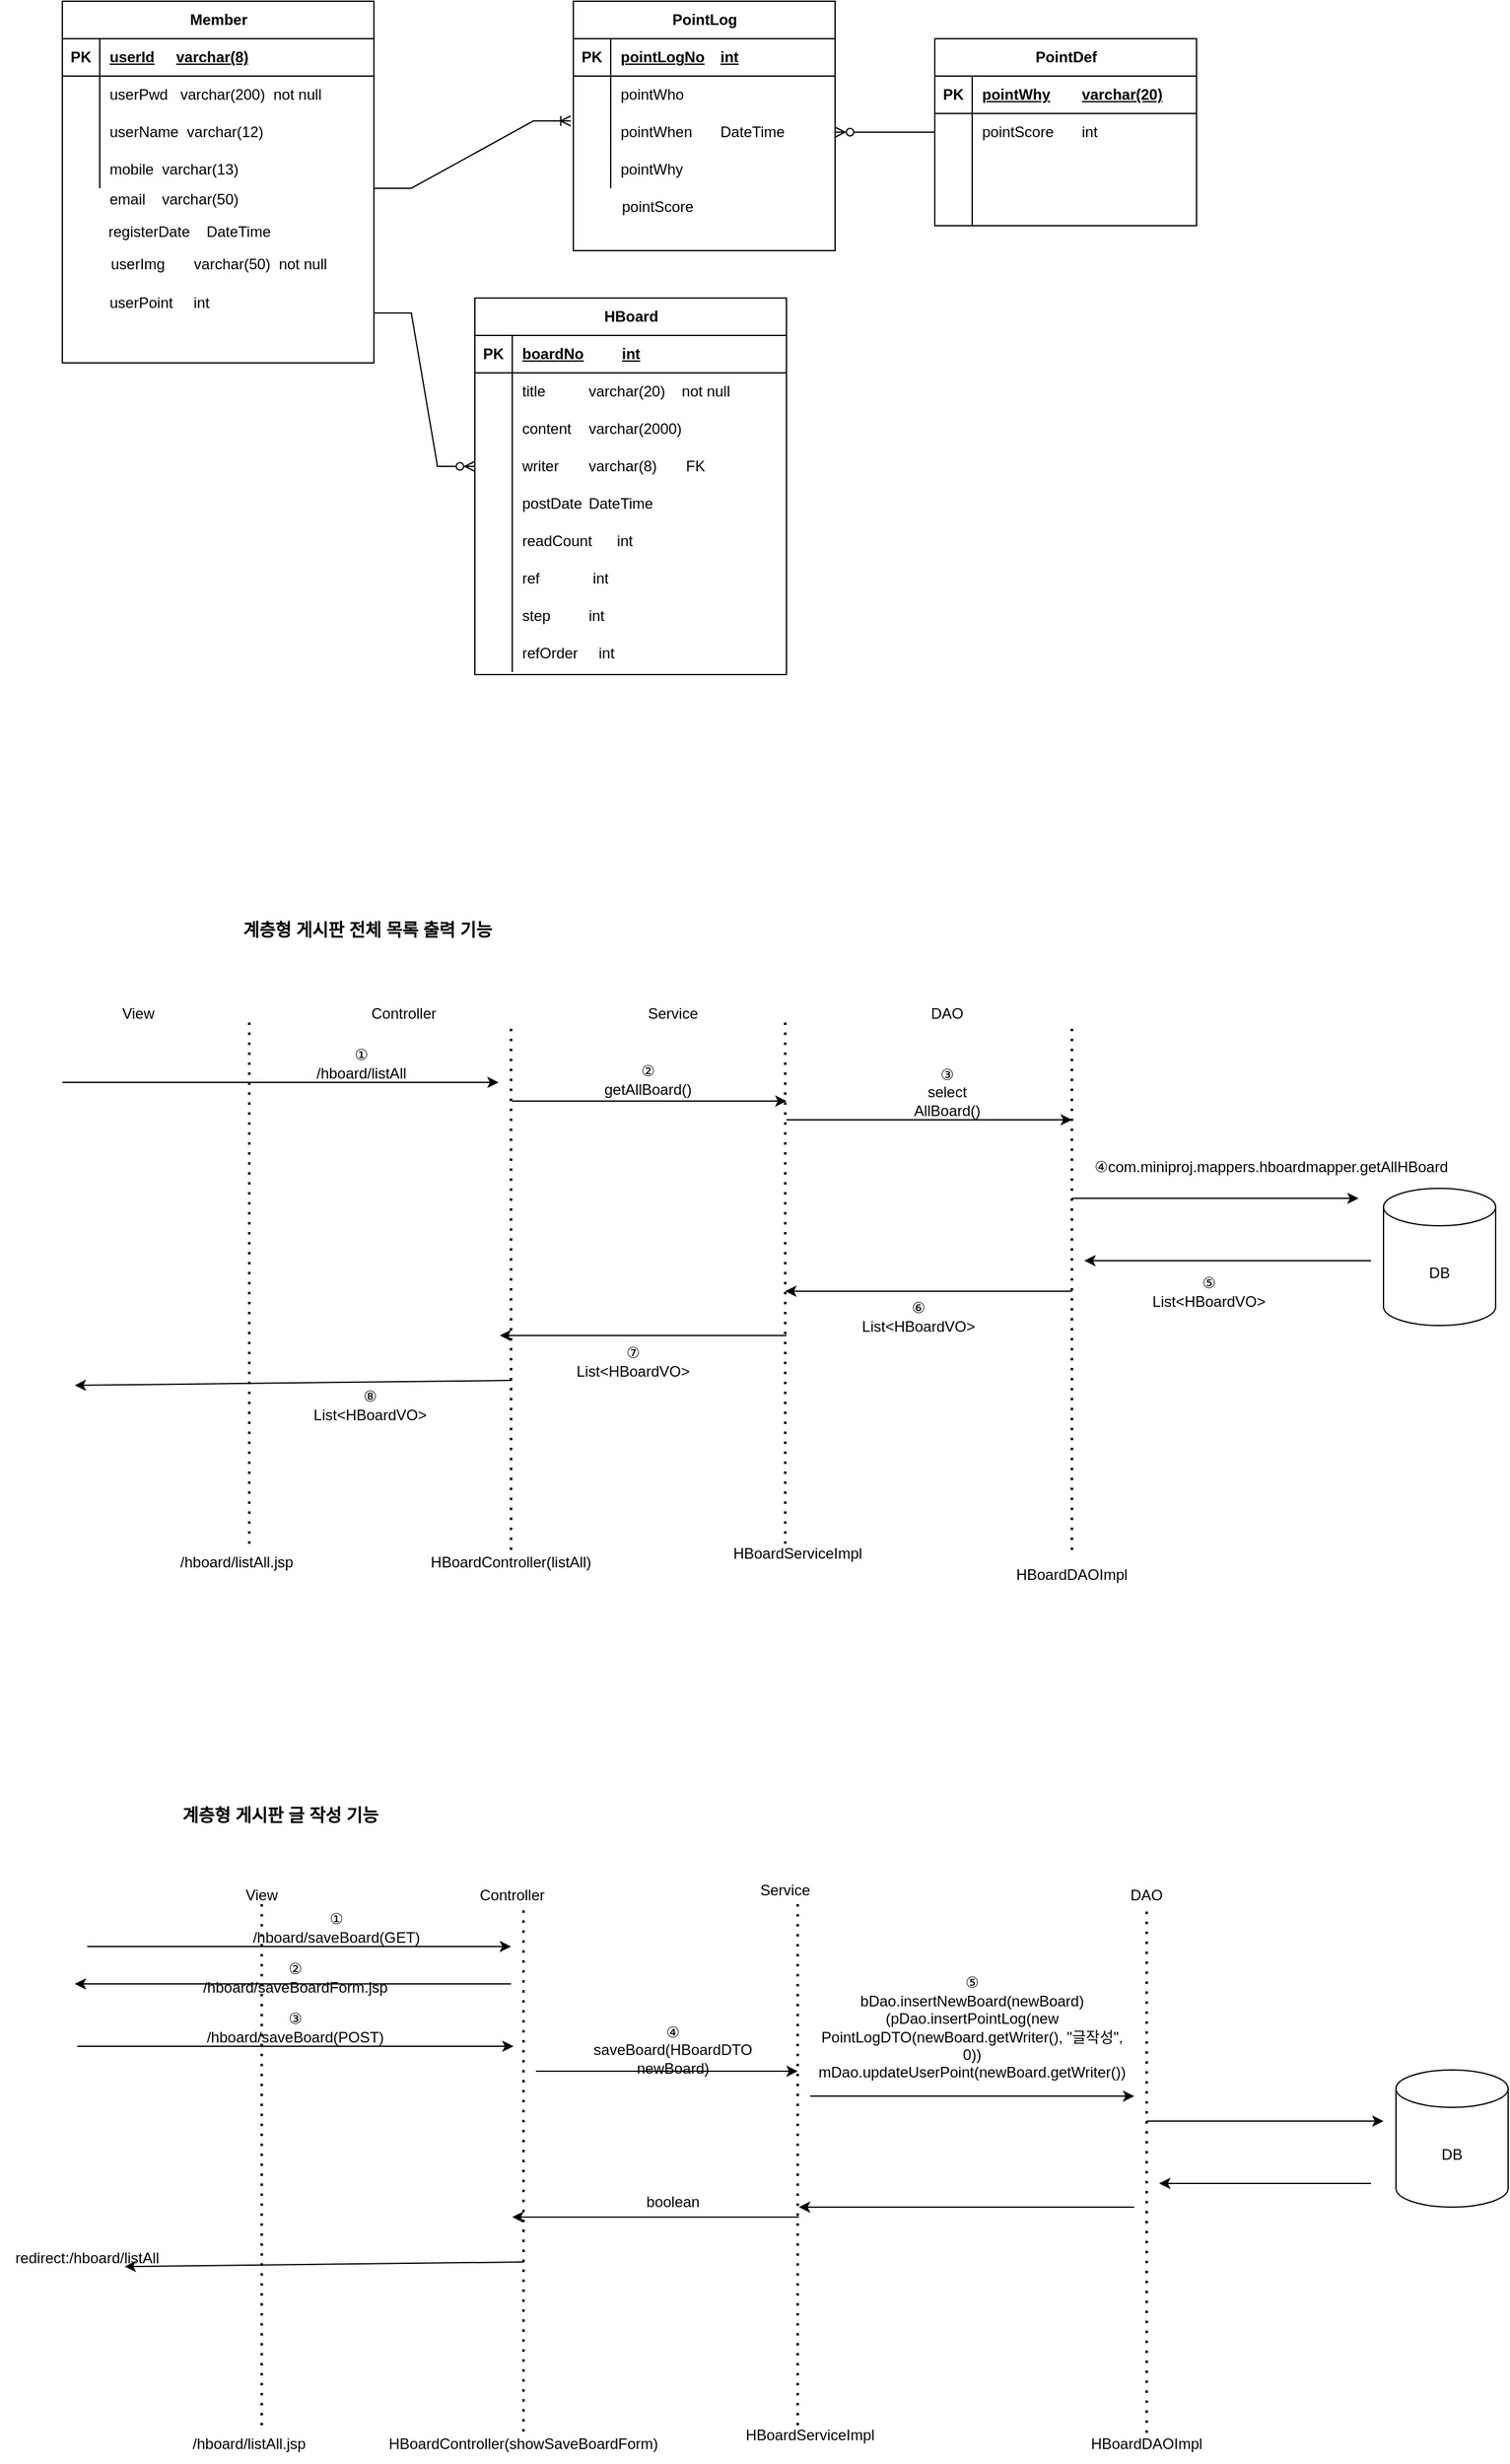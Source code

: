 <mxfile version="24.6.4" type="device">
  <diagram name="페이지-1" id="GK7pOlPdpEz-HX0LHCsj">
    <mxGraphModel dx="1434" dy="900" grid="1" gridSize="10" guides="1" tooltips="1" connect="1" arrows="1" fold="1" page="1" pageScale="1" pageWidth="827" pageHeight="1169" math="0" shadow="0">
      <root>
        <mxCell id="0" />
        <mxCell id="1" parent="0" />
        <mxCell id="v1VUJ-rEYAuuQbZVyOfn-1" value="Member" style="shape=table;startSize=30;container=1;collapsible=1;childLayout=tableLayout;fixedRows=1;rowLines=0;fontStyle=1;align=center;resizeLast=1;html=1;" parent="1" vertex="1">
          <mxGeometry x="110" y="70" width="250" height="290" as="geometry" />
        </mxCell>
        <mxCell id="v1VUJ-rEYAuuQbZVyOfn-2" value="" style="shape=tableRow;horizontal=0;startSize=0;swimlaneHead=0;swimlaneBody=0;fillColor=none;collapsible=0;dropTarget=0;points=[[0,0.5],[1,0.5]];portConstraint=eastwest;top=0;left=0;right=0;bottom=1;" parent="v1VUJ-rEYAuuQbZVyOfn-1" vertex="1">
          <mxGeometry y="30" width="250" height="30" as="geometry" />
        </mxCell>
        <mxCell id="v1VUJ-rEYAuuQbZVyOfn-3" value="PK" style="shape=partialRectangle;connectable=0;fillColor=none;top=0;left=0;bottom=0;right=0;fontStyle=1;overflow=hidden;whiteSpace=wrap;html=1;" parent="v1VUJ-rEYAuuQbZVyOfn-2" vertex="1">
          <mxGeometry width="30" height="30" as="geometry">
            <mxRectangle width="30" height="30" as="alternateBounds" />
          </mxGeometry>
        </mxCell>
        <mxCell id="v1VUJ-rEYAuuQbZVyOfn-4" value="userId&lt;span style=&quot;white-space: pre;&quot;&gt;&#x9;&lt;/span&gt;varchar(8)" style="shape=partialRectangle;connectable=0;fillColor=none;top=0;left=0;bottom=0;right=0;align=left;spacingLeft=6;fontStyle=5;overflow=hidden;whiteSpace=wrap;html=1;" parent="v1VUJ-rEYAuuQbZVyOfn-2" vertex="1">
          <mxGeometry x="30" width="220" height="30" as="geometry">
            <mxRectangle width="220" height="30" as="alternateBounds" />
          </mxGeometry>
        </mxCell>
        <mxCell id="v1VUJ-rEYAuuQbZVyOfn-5" value="" style="shape=tableRow;horizontal=0;startSize=0;swimlaneHead=0;swimlaneBody=0;fillColor=none;collapsible=0;dropTarget=0;points=[[0,0.5],[1,0.5]];portConstraint=eastwest;top=0;left=0;right=0;bottom=0;" parent="v1VUJ-rEYAuuQbZVyOfn-1" vertex="1">
          <mxGeometry y="60" width="250" height="30" as="geometry" />
        </mxCell>
        <mxCell id="v1VUJ-rEYAuuQbZVyOfn-6" value="" style="shape=partialRectangle;connectable=0;fillColor=none;top=0;left=0;bottom=0;right=0;editable=1;overflow=hidden;whiteSpace=wrap;html=1;" parent="v1VUJ-rEYAuuQbZVyOfn-5" vertex="1">
          <mxGeometry width="30" height="30" as="geometry">
            <mxRectangle width="30" height="30" as="alternateBounds" />
          </mxGeometry>
        </mxCell>
        <mxCell id="v1VUJ-rEYAuuQbZVyOfn-7" value="userPwd&amp;nbsp; &amp;nbsp;varchar(200)&amp;nbsp; not null" style="shape=partialRectangle;connectable=0;fillColor=none;top=0;left=0;bottom=0;right=0;align=left;spacingLeft=6;overflow=hidden;whiteSpace=wrap;html=1;" parent="v1VUJ-rEYAuuQbZVyOfn-5" vertex="1">
          <mxGeometry x="30" width="220" height="30" as="geometry">
            <mxRectangle width="220" height="30" as="alternateBounds" />
          </mxGeometry>
        </mxCell>
        <mxCell id="v1VUJ-rEYAuuQbZVyOfn-8" value="" style="shape=tableRow;horizontal=0;startSize=0;swimlaneHead=0;swimlaneBody=0;fillColor=none;collapsible=0;dropTarget=0;points=[[0,0.5],[1,0.5]];portConstraint=eastwest;top=0;left=0;right=0;bottom=0;" parent="v1VUJ-rEYAuuQbZVyOfn-1" vertex="1">
          <mxGeometry y="90" width="250" height="30" as="geometry" />
        </mxCell>
        <mxCell id="v1VUJ-rEYAuuQbZVyOfn-9" value="" style="shape=partialRectangle;connectable=0;fillColor=none;top=0;left=0;bottom=0;right=0;editable=1;overflow=hidden;whiteSpace=wrap;html=1;" parent="v1VUJ-rEYAuuQbZVyOfn-8" vertex="1">
          <mxGeometry width="30" height="30" as="geometry">
            <mxRectangle width="30" height="30" as="alternateBounds" />
          </mxGeometry>
        </mxCell>
        <mxCell id="v1VUJ-rEYAuuQbZVyOfn-10" value="userName&amp;nbsp; varchar(12)&amp;nbsp;" style="shape=partialRectangle;connectable=0;fillColor=none;top=0;left=0;bottom=0;right=0;align=left;spacingLeft=6;overflow=hidden;whiteSpace=wrap;html=1;" parent="v1VUJ-rEYAuuQbZVyOfn-8" vertex="1">
          <mxGeometry x="30" width="220" height="30" as="geometry">
            <mxRectangle width="220" height="30" as="alternateBounds" />
          </mxGeometry>
        </mxCell>
        <mxCell id="v1VUJ-rEYAuuQbZVyOfn-11" value="" style="shape=tableRow;horizontal=0;startSize=0;swimlaneHead=0;swimlaneBody=0;fillColor=none;collapsible=0;dropTarget=0;points=[[0,0.5],[1,0.5]];portConstraint=eastwest;top=0;left=0;right=0;bottom=0;" parent="v1VUJ-rEYAuuQbZVyOfn-1" vertex="1">
          <mxGeometry y="120" width="250" height="30" as="geometry" />
        </mxCell>
        <mxCell id="v1VUJ-rEYAuuQbZVyOfn-12" value="" style="shape=partialRectangle;connectable=0;fillColor=none;top=0;left=0;bottom=0;right=0;editable=1;overflow=hidden;whiteSpace=wrap;html=1;" parent="v1VUJ-rEYAuuQbZVyOfn-11" vertex="1">
          <mxGeometry width="30" height="30" as="geometry">
            <mxRectangle width="30" height="30" as="alternateBounds" />
          </mxGeometry>
        </mxCell>
        <mxCell id="v1VUJ-rEYAuuQbZVyOfn-13" value="mobile&amp;nbsp; varchar(13)&amp;nbsp;" style="shape=partialRectangle;connectable=0;fillColor=none;top=0;left=0;bottom=0;right=0;align=left;spacingLeft=6;overflow=hidden;whiteSpace=wrap;html=1;" parent="v1VUJ-rEYAuuQbZVyOfn-11" vertex="1">
          <mxGeometry x="30" width="220" height="30" as="geometry">
            <mxRectangle width="220" height="30" as="alternateBounds" />
          </mxGeometry>
        </mxCell>
        <mxCell id="v1VUJ-rEYAuuQbZVyOfn-14" value="email&amp;nbsp; &amp;nbsp; varchar(50)&amp;nbsp;&lt;span style=&quot;color: rgba(0, 0, 0, 0); font-family: monospace; font-size: 0px; text-wrap: nowrap;&quot;&gt;%3CmxGraphModel%3E%3Croot%3E%3CmxCell%20id%3D%220%22%2F%3E%3CmxCell%20id%3D%221%22%20parent%3D%220%22%2F%3E%3CmxCell%20id%3D%222%22%20value%3D%22mobile%26amp%3Bnbsp%3B%20varchar(13)%26amp%3Bnbsp%3B%22%20style%3D%22shape%3DpartialRectangle%3Bconnectable%3D0%3BfillColor%3Dnone%3Btop%3D0%3Bleft%3D0%3Bbottom%3D0%3Bright%3D0%3Balign%3Dleft%3BspacingLeft%3D6%3Boverflow%3Dhidden%3BwhiteSpace%3Dwrap%3Bhtml%3D1%3B%22%20vertex%3D%221%22%20parent%3D%221%22%3E%3CmxGeometry%20x%3D%22140%22%20y%3D%22190%22%20width%3D%22220%22%20height%3D%2230%22%20as%3D%22geometry%22%3E%3CmxRectangle%20width%3D%22220%22%20height%3D%2230%22%20as%3D%22alternateBounds%22%2F%3E%3C%2FmxGeometry%3E%3C%2FmxCell%3E%3C%2Froot%3E%3C%2FmxGraphModel%3E&lt;/span&gt;" style="shape=partialRectangle;connectable=0;fillColor=none;top=0;left=0;bottom=0;right=0;align=left;spacingLeft=6;overflow=hidden;whiteSpace=wrap;html=1;" parent="1" vertex="1">
          <mxGeometry x="140" y="214" width="220" height="30" as="geometry">
            <mxRectangle width="220" height="30" as="alternateBounds" />
          </mxGeometry>
        </mxCell>
        <mxCell id="v1VUJ-rEYAuuQbZVyOfn-15" value="registerDate&amp;nbsp; &amp;nbsp; DateTime" style="shape=partialRectangle;connectable=0;fillColor=none;top=0;left=0;bottom=0;right=0;align=left;spacingLeft=6;overflow=hidden;whiteSpace=wrap;html=1;" parent="1" vertex="1">
          <mxGeometry x="139" y="239" width="211" height="31" as="geometry">
            <mxRectangle width="220" height="30" as="alternateBounds" />
          </mxGeometry>
        </mxCell>
        <mxCell id="v1VUJ-rEYAuuQbZVyOfn-16" value="userImg&amp;nbsp; &amp;nbsp; &amp;nbsp; &amp;nbsp;varchar(50)&amp;nbsp; not null" style="shape=partialRectangle;connectable=0;fillColor=none;top=0;left=0;bottom=0;right=0;align=left;spacingLeft=6;overflow=hidden;whiteSpace=wrap;html=1;" parent="1" vertex="1">
          <mxGeometry x="141" y="265" width="211" height="31" as="geometry">
            <mxRectangle width="220" height="30" as="alternateBounds" />
          </mxGeometry>
        </mxCell>
        <mxCell id="v1VUJ-rEYAuuQbZVyOfn-17" value="userPoint&amp;nbsp; &amp;nbsp; &amp;nbsp;int" style="shape=partialRectangle;connectable=0;fillColor=none;top=0;left=0;bottom=0;right=0;align=left;spacingLeft=6;overflow=hidden;whiteSpace=wrap;html=1;" parent="1" vertex="1">
          <mxGeometry x="140" y="296" width="211" height="31" as="geometry">
            <mxRectangle width="220" height="30" as="alternateBounds" />
          </mxGeometry>
        </mxCell>
        <mxCell id="v1VUJ-rEYAuuQbZVyOfn-18" value="PointLog" style="shape=table;startSize=30;container=1;collapsible=1;childLayout=tableLayout;fixedRows=1;rowLines=0;fontStyle=1;align=center;resizeLast=1;html=1;" parent="1" vertex="1">
          <mxGeometry x="520" y="70" width="210" height="200" as="geometry" />
        </mxCell>
        <mxCell id="v1VUJ-rEYAuuQbZVyOfn-19" value="" style="shape=tableRow;horizontal=0;startSize=0;swimlaneHead=0;swimlaneBody=0;fillColor=none;collapsible=0;dropTarget=0;points=[[0,0.5],[1,0.5]];portConstraint=eastwest;top=0;left=0;right=0;bottom=1;" parent="v1VUJ-rEYAuuQbZVyOfn-18" vertex="1">
          <mxGeometry y="30" width="210" height="30" as="geometry" />
        </mxCell>
        <mxCell id="v1VUJ-rEYAuuQbZVyOfn-20" value="PK" style="shape=partialRectangle;connectable=0;fillColor=none;top=0;left=0;bottom=0;right=0;fontStyle=1;overflow=hidden;whiteSpace=wrap;html=1;" parent="v1VUJ-rEYAuuQbZVyOfn-19" vertex="1">
          <mxGeometry width="30" height="30" as="geometry">
            <mxRectangle width="30" height="30" as="alternateBounds" />
          </mxGeometry>
        </mxCell>
        <mxCell id="v1VUJ-rEYAuuQbZVyOfn-21" value="pointLogNo&lt;span style=&quot;white-space: pre;&quot;&gt;&#x9;&lt;/span&gt;int" style="shape=partialRectangle;connectable=0;fillColor=none;top=0;left=0;bottom=0;right=0;align=left;spacingLeft=6;fontStyle=5;overflow=hidden;whiteSpace=wrap;html=1;" parent="v1VUJ-rEYAuuQbZVyOfn-19" vertex="1">
          <mxGeometry x="30" width="180" height="30" as="geometry">
            <mxRectangle width="180" height="30" as="alternateBounds" />
          </mxGeometry>
        </mxCell>
        <mxCell id="v1VUJ-rEYAuuQbZVyOfn-22" value="" style="shape=tableRow;horizontal=0;startSize=0;swimlaneHead=0;swimlaneBody=0;fillColor=none;collapsible=0;dropTarget=0;points=[[0,0.5],[1,0.5]];portConstraint=eastwest;top=0;left=0;right=0;bottom=0;" parent="v1VUJ-rEYAuuQbZVyOfn-18" vertex="1">
          <mxGeometry y="60" width="210" height="30" as="geometry" />
        </mxCell>
        <mxCell id="v1VUJ-rEYAuuQbZVyOfn-23" value="" style="shape=partialRectangle;connectable=0;fillColor=none;top=0;left=0;bottom=0;right=0;editable=1;overflow=hidden;whiteSpace=wrap;html=1;" parent="v1VUJ-rEYAuuQbZVyOfn-22" vertex="1">
          <mxGeometry width="30" height="30" as="geometry">
            <mxRectangle width="30" height="30" as="alternateBounds" />
          </mxGeometry>
        </mxCell>
        <mxCell id="v1VUJ-rEYAuuQbZVyOfn-24" value="pointWho&amp;nbsp; &amp;nbsp;" style="shape=partialRectangle;connectable=0;fillColor=none;top=0;left=0;bottom=0;right=0;align=left;spacingLeft=6;overflow=hidden;whiteSpace=wrap;html=1;" parent="v1VUJ-rEYAuuQbZVyOfn-22" vertex="1">
          <mxGeometry x="30" width="180" height="30" as="geometry">
            <mxRectangle width="180" height="30" as="alternateBounds" />
          </mxGeometry>
        </mxCell>
        <mxCell id="v1VUJ-rEYAuuQbZVyOfn-25" value="" style="shape=tableRow;horizontal=0;startSize=0;swimlaneHead=0;swimlaneBody=0;fillColor=none;collapsible=0;dropTarget=0;points=[[0,0.5],[1,0.5]];portConstraint=eastwest;top=0;left=0;right=0;bottom=0;" parent="v1VUJ-rEYAuuQbZVyOfn-18" vertex="1">
          <mxGeometry y="90" width="210" height="30" as="geometry" />
        </mxCell>
        <mxCell id="v1VUJ-rEYAuuQbZVyOfn-26" value="" style="shape=partialRectangle;connectable=0;fillColor=none;top=0;left=0;bottom=0;right=0;editable=1;overflow=hidden;whiteSpace=wrap;html=1;" parent="v1VUJ-rEYAuuQbZVyOfn-25" vertex="1">
          <mxGeometry width="30" height="30" as="geometry">
            <mxRectangle width="30" height="30" as="alternateBounds" />
          </mxGeometry>
        </mxCell>
        <mxCell id="v1VUJ-rEYAuuQbZVyOfn-27" value="pointWhen&lt;span style=&quot;white-space: pre;&quot;&gt;&#x9;&lt;/span&gt;DateTime" style="shape=partialRectangle;connectable=0;fillColor=none;top=0;left=0;bottom=0;right=0;align=left;spacingLeft=6;overflow=hidden;whiteSpace=wrap;html=1;" parent="v1VUJ-rEYAuuQbZVyOfn-25" vertex="1">
          <mxGeometry x="30" width="180" height="30" as="geometry">
            <mxRectangle width="180" height="30" as="alternateBounds" />
          </mxGeometry>
        </mxCell>
        <mxCell id="v1VUJ-rEYAuuQbZVyOfn-28" value="" style="shape=tableRow;horizontal=0;startSize=0;swimlaneHead=0;swimlaneBody=0;fillColor=none;collapsible=0;dropTarget=0;points=[[0,0.5],[1,0.5]];portConstraint=eastwest;top=0;left=0;right=0;bottom=0;" parent="v1VUJ-rEYAuuQbZVyOfn-18" vertex="1">
          <mxGeometry y="120" width="210" height="30" as="geometry" />
        </mxCell>
        <mxCell id="v1VUJ-rEYAuuQbZVyOfn-29" value="" style="shape=partialRectangle;connectable=0;fillColor=none;top=0;left=0;bottom=0;right=0;editable=1;overflow=hidden;whiteSpace=wrap;html=1;" parent="v1VUJ-rEYAuuQbZVyOfn-28" vertex="1">
          <mxGeometry width="30" height="30" as="geometry">
            <mxRectangle width="30" height="30" as="alternateBounds" />
          </mxGeometry>
        </mxCell>
        <mxCell id="v1VUJ-rEYAuuQbZVyOfn-30" value="pointWhy" style="shape=partialRectangle;connectable=0;fillColor=none;top=0;left=0;bottom=0;right=0;align=left;spacingLeft=6;overflow=hidden;whiteSpace=wrap;html=1;" parent="v1VUJ-rEYAuuQbZVyOfn-28" vertex="1">
          <mxGeometry x="30" width="180" height="30" as="geometry">
            <mxRectangle width="180" height="30" as="alternateBounds" />
          </mxGeometry>
        </mxCell>
        <mxCell id="v1VUJ-rEYAuuQbZVyOfn-31" value="" style="shape=tableRow;horizontal=0;startSize=0;swimlaneHead=0;swimlaneBody=0;fillColor=none;collapsible=0;dropTarget=0;points=[[0,0.5],[1,0.5]];portConstraint=eastwest;top=0;left=0;right=0;bottom=0;" parent="1" vertex="1">
          <mxGeometry x="521" y="220" width="180" height="30" as="geometry" />
        </mxCell>
        <mxCell id="v1VUJ-rEYAuuQbZVyOfn-32" value="" style="shape=partialRectangle;connectable=0;fillColor=none;top=0;left=0;bottom=0;right=0;editable=1;overflow=hidden;whiteSpace=wrap;html=1;" parent="v1VUJ-rEYAuuQbZVyOfn-31" vertex="1">
          <mxGeometry width="30" height="30" as="geometry">
            <mxRectangle width="30" height="30" as="alternateBounds" />
          </mxGeometry>
        </mxCell>
        <mxCell id="v1VUJ-rEYAuuQbZVyOfn-33" value="pointScore" style="shape=partialRectangle;connectable=0;fillColor=none;top=0;left=0;bottom=0;right=0;align=left;spacingLeft=6;overflow=hidden;whiteSpace=wrap;html=1;" parent="v1VUJ-rEYAuuQbZVyOfn-31" vertex="1">
          <mxGeometry x="30" width="150" height="30" as="geometry">
            <mxRectangle width="150" height="30" as="alternateBounds" />
          </mxGeometry>
        </mxCell>
        <mxCell id="v1VUJ-rEYAuuQbZVyOfn-34" value="PointDef" style="shape=table;startSize=30;container=1;collapsible=1;childLayout=tableLayout;fixedRows=1;rowLines=0;fontStyle=1;align=center;resizeLast=1;html=1;" parent="1" vertex="1">
          <mxGeometry x="810" y="100" width="210" height="150" as="geometry" />
        </mxCell>
        <mxCell id="v1VUJ-rEYAuuQbZVyOfn-35" value="" style="shape=tableRow;horizontal=0;startSize=0;swimlaneHead=0;swimlaneBody=0;fillColor=none;collapsible=0;dropTarget=0;points=[[0,0.5],[1,0.5]];portConstraint=eastwest;top=0;left=0;right=0;bottom=1;" parent="v1VUJ-rEYAuuQbZVyOfn-34" vertex="1">
          <mxGeometry y="30" width="210" height="30" as="geometry" />
        </mxCell>
        <mxCell id="v1VUJ-rEYAuuQbZVyOfn-36" value="PK" style="shape=partialRectangle;connectable=0;fillColor=none;top=0;left=0;bottom=0;right=0;fontStyle=1;overflow=hidden;whiteSpace=wrap;html=1;" parent="v1VUJ-rEYAuuQbZVyOfn-35" vertex="1">
          <mxGeometry width="30" height="30" as="geometry">
            <mxRectangle width="30" height="30" as="alternateBounds" />
          </mxGeometry>
        </mxCell>
        <mxCell id="v1VUJ-rEYAuuQbZVyOfn-37" value="pointWhy&lt;span style=&quot;white-space: pre;&quot;&gt;&#x9;&lt;/span&gt;varchar(20)" style="shape=partialRectangle;connectable=0;fillColor=none;top=0;left=0;bottom=0;right=0;align=left;spacingLeft=6;fontStyle=5;overflow=hidden;whiteSpace=wrap;html=1;" parent="v1VUJ-rEYAuuQbZVyOfn-35" vertex="1">
          <mxGeometry x="30" width="180" height="30" as="geometry">
            <mxRectangle width="180" height="30" as="alternateBounds" />
          </mxGeometry>
        </mxCell>
        <mxCell id="v1VUJ-rEYAuuQbZVyOfn-38" value="" style="shape=tableRow;horizontal=0;startSize=0;swimlaneHead=0;swimlaneBody=0;fillColor=none;collapsible=0;dropTarget=0;points=[[0,0.5],[1,0.5]];portConstraint=eastwest;top=0;left=0;right=0;bottom=0;" parent="v1VUJ-rEYAuuQbZVyOfn-34" vertex="1">
          <mxGeometry y="60" width="210" height="30" as="geometry" />
        </mxCell>
        <mxCell id="v1VUJ-rEYAuuQbZVyOfn-39" value="" style="shape=partialRectangle;connectable=0;fillColor=none;top=0;left=0;bottom=0;right=0;editable=1;overflow=hidden;whiteSpace=wrap;html=1;" parent="v1VUJ-rEYAuuQbZVyOfn-38" vertex="1">
          <mxGeometry width="30" height="30" as="geometry">
            <mxRectangle width="30" height="30" as="alternateBounds" />
          </mxGeometry>
        </mxCell>
        <mxCell id="v1VUJ-rEYAuuQbZVyOfn-40" value="pointScore&lt;span style=&quot;white-space: pre;&quot;&gt;&#x9;&lt;/span&gt;int" style="shape=partialRectangle;connectable=0;fillColor=none;top=0;left=0;bottom=0;right=0;align=left;spacingLeft=6;overflow=hidden;whiteSpace=wrap;html=1;" parent="v1VUJ-rEYAuuQbZVyOfn-38" vertex="1">
          <mxGeometry x="30" width="180" height="30" as="geometry">
            <mxRectangle width="180" height="30" as="alternateBounds" />
          </mxGeometry>
        </mxCell>
        <mxCell id="v1VUJ-rEYAuuQbZVyOfn-41" value="" style="shape=tableRow;horizontal=0;startSize=0;swimlaneHead=0;swimlaneBody=0;fillColor=none;collapsible=0;dropTarget=0;points=[[0,0.5],[1,0.5]];portConstraint=eastwest;top=0;left=0;right=0;bottom=0;" parent="v1VUJ-rEYAuuQbZVyOfn-34" vertex="1">
          <mxGeometry y="90" width="210" height="30" as="geometry" />
        </mxCell>
        <mxCell id="v1VUJ-rEYAuuQbZVyOfn-42" value="" style="shape=partialRectangle;connectable=0;fillColor=none;top=0;left=0;bottom=0;right=0;editable=1;overflow=hidden;whiteSpace=wrap;html=1;" parent="v1VUJ-rEYAuuQbZVyOfn-41" vertex="1">
          <mxGeometry width="30" height="30" as="geometry">
            <mxRectangle width="30" height="30" as="alternateBounds" />
          </mxGeometry>
        </mxCell>
        <mxCell id="v1VUJ-rEYAuuQbZVyOfn-43" value="" style="shape=partialRectangle;connectable=0;fillColor=none;top=0;left=0;bottom=0;right=0;align=left;spacingLeft=6;overflow=hidden;whiteSpace=wrap;html=1;" parent="v1VUJ-rEYAuuQbZVyOfn-41" vertex="1">
          <mxGeometry x="30" width="180" height="30" as="geometry">
            <mxRectangle width="180" height="30" as="alternateBounds" />
          </mxGeometry>
        </mxCell>
        <mxCell id="v1VUJ-rEYAuuQbZVyOfn-44" value="" style="shape=tableRow;horizontal=0;startSize=0;swimlaneHead=0;swimlaneBody=0;fillColor=none;collapsible=0;dropTarget=0;points=[[0,0.5],[1,0.5]];portConstraint=eastwest;top=0;left=0;right=0;bottom=0;" parent="v1VUJ-rEYAuuQbZVyOfn-34" vertex="1">
          <mxGeometry y="120" width="210" height="30" as="geometry" />
        </mxCell>
        <mxCell id="v1VUJ-rEYAuuQbZVyOfn-45" value="" style="shape=partialRectangle;connectable=0;fillColor=none;top=0;left=0;bottom=0;right=0;editable=1;overflow=hidden;whiteSpace=wrap;html=1;" parent="v1VUJ-rEYAuuQbZVyOfn-44" vertex="1">
          <mxGeometry width="30" height="30" as="geometry">
            <mxRectangle width="30" height="30" as="alternateBounds" />
          </mxGeometry>
        </mxCell>
        <mxCell id="v1VUJ-rEYAuuQbZVyOfn-46" value="" style="shape=partialRectangle;connectable=0;fillColor=none;top=0;left=0;bottom=0;right=0;align=left;spacingLeft=6;overflow=hidden;whiteSpace=wrap;html=1;" parent="v1VUJ-rEYAuuQbZVyOfn-44" vertex="1">
          <mxGeometry x="30" width="180" height="30" as="geometry">
            <mxRectangle width="180" height="30" as="alternateBounds" />
          </mxGeometry>
        </mxCell>
        <mxCell id="v1VUJ-rEYAuuQbZVyOfn-51" value="" style="edgeStyle=entityRelationEdgeStyle;fontSize=12;html=1;endArrow=ERzeroToMany;endFill=1;rounded=0;exitX=0;exitY=0.5;exitDx=0;exitDy=0;" parent="1" source="v1VUJ-rEYAuuQbZVyOfn-38" target="v1VUJ-rEYAuuQbZVyOfn-25" edge="1">
          <mxGeometry width="100" height="100" relative="1" as="geometry">
            <mxPoint x="820" y="450" as="sourcePoint" />
            <mxPoint x="920" y="350" as="targetPoint" />
          </mxGeometry>
        </mxCell>
        <mxCell id="v1VUJ-rEYAuuQbZVyOfn-53" value="" style="edgeStyle=entityRelationEdgeStyle;fontSize=12;html=1;endArrow=ERoneToMany;rounded=0;entryX=-0.01;entryY=0.2;entryDx=0;entryDy=0;entryPerimeter=0;" parent="1" target="v1VUJ-rEYAuuQbZVyOfn-25" edge="1">
          <mxGeometry width="100" height="100" relative="1" as="geometry">
            <mxPoint x="360" y="220" as="sourcePoint" />
            <mxPoint x="410" y="410" as="targetPoint" />
          </mxGeometry>
        </mxCell>
        <mxCell id="4WUwOTXDvyv5HhjU8w77-1" value="" style="endArrow=none;dashed=1;html=1;dashPattern=1 3;strokeWidth=2;rounded=0;" parent="1" edge="1">
          <mxGeometry width="50" height="50" relative="1" as="geometry">
            <mxPoint x="260" y="1307" as="sourcePoint" />
            <mxPoint x="260" y="887" as="targetPoint" />
          </mxGeometry>
        </mxCell>
        <mxCell id="4WUwOTXDvyv5HhjU8w77-2" value="" style="endArrow=none;dashed=1;html=1;dashPattern=1 3;strokeWidth=2;rounded=0;" parent="1" edge="1">
          <mxGeometry width="50" height="50" relative="1" as="geometry">
            <mxPoint x="470" y="1312" as="sourcePoint" />
            <mxPoint x="470" y="892" as="targetPoint" />
          </mxGeometry>
        </mxCell>
        <mxCell id="4WUwOTXDvyv5HhjU8w77-3" value="" style="endArrow=none;dashed=1;html=1;dashPattern=1 3;strokeWidth=2;rounded=0;" parent="1" edge="1">
          <mxGeometry width="50" height="50" relative="1" as="geometry">
            <mxPoint x="690" y="1307" as="sourcePoint" />
            <mxPoint x="690" y="887" as="targetPoint" />
          </mxGeometry>
        </mxCell>
        <mxCell id="4WUwOTXDvyv5HhjU8w77-4" value="" style="endArrow=none;dashed=1;html=1;dashPattern=1 3;strokeWidth=2;rounded=0;" parent="1" edge="1">
          <mxGeometry width="50" height="50" relative="1" as="geometry">
            <mxPoint x="920" y="1312" as="sourcePoint" />
            <mxPoint x="920" y="892" as="targetPoint" />
          </mxGeometry>
        </mxCell>
        <mxCell id="4WUwOTXDvyv5HhjU8w77-5" value="DB" style="shape=cylinder3;whiteSpace=wrap;html=1;boundedLbl=1;backgroundOutline=1;size=15;" parent="1" vertex="1">
          <mxGeometry x="1170" y="1022" width="90" height="110" as="geometry" />
        </mxCell>
        <mxCell id="4WUwOTXDvyv5HhjU8w77-6" value="View" style="text;html=1;align=center;verticalAlign=middle;whiteSpace=wrap;rounded=0;" parent="1" vertex="1">
          <mxGeometry x="141" y="867" width="60" height="30" as="geometry" />
        </mxCell>
        <mxCell id="4WUwOTXDvyv5HhjU8w77-7" value="Controller" style="text;html=1;align=center;verticalAlign=middle;whiteSpace=wrap;rounded=0;" parent="1" vertex="1">
          <mxGeometry x="354" y="867" width="60" height="30" as="geometry" />
        </mxCell>
        <mxCell id="4WUwOTXDvyv5HhjU8w77-8" value="Service" style="text;html=1;align=center;verticalAlign=middle;whiteSpace=wrap;rounded=0;" parent="1" vertex="1">
          <mxGeometry x="570" y="867" width="60" height="30" as="geometry" />
        </mxCell>
        <mxCell id="4WUwOTXDvyv5HhjU8w77-9" value="DAO" style="text;html=1;align=center;verticalAlign=middle;whiteSpace=wrap;rounded=0;" parent="1" vertex="1">
          <mxGeometry x="790" y="867" width="60" height="30" as="geometry" />
        </mxCell>
        <mxCell id="4WUwOTXDvyv5HhjU8w77-10" value="" style="endArrow=classic;html=1;rounded=0;" parent="1" edge="1">
          <mxGeometry width="50" height="50" relative="1" as="geometry">
            <mxPoint x="110" y="937" as="sourcePoint" />
            <mxPoint x="460" y="937" as="targetPoint" />
          </mxGeometry>
        </mxCell>
        <mxCell id="4WUwOTXDvyv5HhjU8w77-11" value="① /hboard/listAll" style="text;html=1;align=center;verticalAlign=middle;whiteSpace=wrap;rounded=0;" parent="1" vertex="1">
          <mxGeometry x="320" y="907" width="60" height="30" as="geometry" />
        </mxCell>
        <mxCell id="4WUwOTXDvyv5HhjU8w77-12" value="HBoardController(listAll)" style="text;html=1;align=center;verticalAlign=middle;whiteSpace=wrap;rounded=0;" parent="1" vertex="1">
          <mxGeometry x="440" y="1307" width="60" height="30" as="geometry" />
        </mxCell>
        <mxCell id="4WUwOTXDvyv5HhjU8w77-13" value="HBoard" style="shape=table;startSize=30;container=1;collapsible=1;childLayout=tableLayout;fixedRows=1;rowLines=0;fontStyle=1;align=center;resizeLast=1;html=1;" parent="1" vertex="1">
          <mxGeometry x="441" y="308" width="250" height="302" as="geometry" />
        </mxCell>
        <mxCell id="4WUwOTXDvyv5HhjU8w77-14" value="" style="shape=tableRow;horizontal=0;startSize=0;swimlaneHead=0;swimlaneBody=0;fillColor=none;collapsible=0;dropTarget=0;points=[[0,0.5],[1,0.5]];portConstraint=eastwest;top=0;left=0;right=0;bottom=1;" parent="4WUwOTXDvyv5HhjU8w77-13" vertex="1">
          <mxGeometry y="30" width="250" height="30" as="geometry" />
        </mxCell>
        <mxCell id="4WUwOTXDvyv5HhjU8w77-15" value="PK" style="shape=partialRectangle;connectable=0;fillColor=none;top=0;left=0;bottom=0;right=0;fontStyle=1;overflow=hidden;whiteSpace=wrap;html=1;" parent="4WUwOTXDvyv5HhjU8w77-14" vertex="1">
          <mxGeometry width="30" height="30" as="geometry">
            <mxRectangle width="30" height="30" as="alternateBounds" />
          </mxGeometry>
        </mxCell>
        <mxCell id="4WUwOTXDvyv5HhjU8w77-16" value="boardNo&lt;span style=&quot;white-space: pre;&quot;&gt;&#x9;&lt;/span&gt;&lt;span style=&quot;white-space: pre;&quot;&gt;&#x9;&lt;/span&gt;int&lt;span style=&quot;white-space: pre;&quot;&gt;&#x9;&lt;/span&gt;" style="shape=partialRectangle;connectable=0;fillColor=none;top=0;left=0;bottom=0;right=0;align=left;spacingLeft=6;fontStyle=5;overflow=hidden;whiteSpace=wrap;html=1;" parent="4WUwOTXDvyv5HhjU8w77-14" vertex="1">
          <mxGeometry x="30" width="220" height="30" as="geometry">
            <mxRectangle width="220" height="30" as="alternateBounds" />
          </mxGeometry>
        </mxCell>
        <mxCell id="4WUwOTXDvyv5HhjU8w77-17" value="" style="shape=tableRow;horizontal=0;startSize=0;swimlaneHead=0;swimlaneBody=0;fillColor=none;collapsible=0;dropTarget=0;points=[[0,0.5],[1,0.5]];portConstraint=eastwest;top=0;left=0;right=0;bottom=0;" parent="4WUwOTXDvyv5HhjU8w77-13" vertex="1">
          <mxGeometry y="60" width="250" height="30" as="geometry" />
        </mxCell>
        <mxCell id="4WUwOTXDvyv5HhjU8w77-18" value="" style="shape=partialRectangle;connectable=0;fillColor=none;top=0;left=0;bottom=0;right=0;editable=1;overflow=hidden;whiteSpace=wrap;html=1;" parent="4WUwOTXDvyv5HhjU8w77-17" vertex="1">
          <mxGeometry width="30" height="30" as="geometry">
            <mxRectangle width="30" height="30" as="alternateBounds" />
          </mxGeometry>
        </mxCell>
        <mxCell id="4WUwOTXDvyv5HhjU8w77-19" value="title&lt;span style=&quot;white-space: pre;&quot;&gt;&#x9;&lt;/span&gt;&lt;span style=&quot;white-space: pre;&quot;&gt;&#x9;&lt;/span&gt;varchar(20)&amp;nbsp; &amp;nbsp; not null" style="shape=partialRectangle;connectable=0;fillColor=none;top=0;left=0;bottom=0;right=0;align=left;spacingLeft=6;overflow=hidden;whiteSpace=wrap;html=1;" parent="4WUwOTXDvyv5HhjU8w77-17" vertex="1">
          <mxGeometry x="30" width="220" height="30" as="geometry">
            <mxRectangle width="220" height="30" as="alternateBounds" />
          </mxGeometry>
        </mxCell>
        <mxCell id="4WUwOTXDvyv5HhjU8w77-20" value="" style="shape=tableRow;horizontal=0;startSize=0;swimlaneHead=0;swimlaneBody=0;fillColor=none;collapsible=0;dropTarget=0;points=[[0,0.5],[1,0.5]];portConstraint=eastwest;top=0;left=0;right=0;bottom=0;" parent="4WUwOTXDvyv5HhjU8w77-13" vertex="1">
          <mxGeometry y="90" width="250" height="30" as="geometry" />
        </mxCell>
        <mxCell id="4WUwOTXDvyv5HhjU8w77-21" value="" style="shape=partialRectangle;connectable=0;fillColor=none;top=0;left=0;bottom=0;right=0;editable=1;overflow=hidden;whiteSpace=wrap;html=1;" parent="4WUwOTXDvyv5HhjU8w77-20" vertex="1">
          <mxGeometry width="30" height="30" as="geometry">
            <mxRectangle width="30" height="30" as="alternateBounds" />
          </mxGeometry>
        </mxCell>
        <mxCell id="4WUwOTXDvyv5HhjU8w77-22" value="content&lt;span style=&quot;white-space: pre;&quot;&gt;&#x9;&lt;/span&gt;varchar(2000)" style="shape=partialRectangle;connectable=0;fillColor=none;top=0;left=0;bottom=0;right=0;align=left;spacingLeft=6;overflow=hidden;whiteSpace=wrap;html=1;" parent="4WUwOTXDvyv5HhjU8w77-20" vertex="1">
          <mxGeometry x="30" width="220" height="30" as="geometry">
            <mxRectangle width="220" height="30" as="alternateBounds" />
          </mxGeometry>
        </mxCell>
        <mxCell id="4WUwOTXDvyv5HhjU8w77-23" value="" style="shape=tableRow;horizontal=0;startSize=0;swimlaneHead=0;swimlaneBody=0;fillColor=none;collapsible=0;dropTarget=0;points=[[0,0.5],[1,0.5]];portConstraint=eastwest;top=0;left=0;right=0;bottom=0;" parent="4WUwOTXDvyv5HhjU8w77-13" vertex="1">
          <mxGeometry y="120" width="250" height="30" as="geometry" />
        </mxCell>
        <mxCell id="4WUwOTXDvyv5HhjU8w77-24" value="" style="shape=partialRectangle;connectable=0;fillColor=none;top=0;left=0;bottom=0;right=0;editable=1;overflow=hidden;whiteSpace=wrap;html=1;" parent="4WUwOTXDvyv5HhjU8w77-23" vertex="1">
          <mxGeometry width="30" height="30" as="geometry">
            <mxRectangle width="30" height="30" as="alternateBounds" />
          </mxGeometry>
        </mxCell>
        <mxCell id="4WUwOTXDvyv5HhjU8w77-25" value="writer&lt;span style=&quot;white-space: pre;&quot;&gt;&#x9;&lt;/span&gt;varchar(8)&amp;nbsp; &amp;nbsp; &amp;nbsp; &amp;nbsp;FK" style="shape=partialRectangle;connectable=0;fillColor=none;top=0;left=0;bottom=0;right=0;align=left;spacingLeft=6;overflow=hidden;whiteSpace=wrap;html=1;" parent="4WUwOTXDvyv5HhjU8w77-23" vertex="1">
          <mxGeometry x="30" width="220" height="30" as="geometry">
            <mxRectangle width="220" height="30" as="alternateBounds" />
          </mxGeometry>
        </mxCell>
        <mxCell id="4WUwOTXDvyv5HhjU8w77-32" style="shape=tableRow;horizontal=0;startSize=0;swimlaneHead=0;swimlaneBody=0;fillColor=none;collapsible=0;dropTarget=0;points=[[0,0.5],[1,0.5]];portConstraint=eastwest;top=0;left=0;right=0;bottom=0;" parent="4WUwOTXDvyv5HhjU8w77-13" vertex="1">
          <mxGeometry y="150" width="250" height="30" as="geometry" />
        </mxCell>
        <mxCell id="4WUwOTXDvyv5HhjU8w77-33" style="shape=partialRectangle;connectable=0;fillColor=none;top=0;left=0;bottom=0;right=0;editable=1;overflow=hidden;whiteSpace=wrap;html=1;" parent="4WUwOTXDvyv5HhjU8w77-32" vertex="1">
          <mxGeometry width="30" height="30" as="geometry">
            <mxRectangle width="30" height="30" as="alternateBounds" />
          </mxGeometry>
        </mxCell>
        <mxCell id="4WUwOTXDvyv5HhjU8w77-34" value="postDate&lt;span style=&quot;white-space: pre;&quot;&gt;&#x9;&lt;/span&gt;DateTime&amp;nbsp; &amp;nbsp; &amp;nbsp; &amp;nbsp;" style="shape=partialRectangle;connectable=0;fillColor=none;top=0;left=0;bottom=0;right=0;align=left;spacingLeft=6;overflow=hidden;whiteSpace=wrap;html=1;" parent="4WUwOTXDvyv5HhjU8w77-32" vertex="1">
          <mxGeometry x="30" width="220" height="30" as="geometry">
            <mxRectangle width="220" height="30" as="alternateBounds" />
          </mxGeometry>
        </mxCell>
        <mxCell id="4WUwOTXDvyv5HhjU8w77-35" style="shape=tableRow;horizontal=0;startSize=0;swimlaneHead=0;swimlaneBody=0;fillColor=none;collapsible=0;dropTarget=0;points=[[0,0.5],[1,0.5]];portConstraint=eastwest;top=0;left=0;right=0;bottom=0;" parent="4WUwOTXDvyv5HhjU8w77-13" vertex="1">
          <mxGeometry y="180" width="250" height="30" as="geometry" />
        </mxCell>
        <mxCell id="4WUwOTXDvyv5HhjU8w77-36" style="shape=partialRectangle;connectable=0;fillColor=none;top=0;left=0;bottom=0;right=0;editable=1;overflow=hidden;whiteSpace=wrap;html=1;" parent="4WUwOTXDvyv5HhjU8w77-35" vertex="1">
          <mxGeometry width="30" height="30" as="geometry">
            <mxRectangle width="30" height="30" as="alternateBounds" />
          </mxGeometry>
        </mxCell>
        <mxCell id="4WUwOTXDvyv5HhjU8w77-37" value="readCount&amp;nbsp; &amp;nbsp; &amp;nbsp; int" style="shape=partialRectangle;connectable=0;fillColor=none;top=0;left=0;bottom=0;right=0;align=left;spacingLeft=6;overflow=hidden;whiteSpace=wrap;html=1;" parent="4WUwOTXDvyv5HhjU8w77-35" vertex="1">
          <mxGeometry x="30" width="220" height="30" as="geometry">
            <mxRectangle width="220" height="30" as="alternateBounds" />
          </mxGeometry>
        </mxCell>
        <mxCell id="4WUwOTXDvyv5HhjU8w77-44" style="shape=tableRow;horizontal=0;startSize=0;swimlaneHead=0;swimlaneBody=0;fillColor=none;collapsible=0;dropTarget=0;points=[[0,0.5],[1,0.5]];portConstraint=eastwest;top=0;left=0;right=0;bottom=0;" parent="4WUwOTXDvyv5HhjU8w77-13" vertex="1">
          <mxGeometry y="210" width="250" height="30" as="geometry" />
        </mxCell>
        <mxCell id="4WUwOTXDvyv5HhjU8w77-45" style="shape=partialRectangle;connectable=0;fillColor=none;top=0;left=0;bottom=0;right=0;editable=1;overflow=hidden;whiteSpace=wrap;html=1;" parent="4WUwOTXDvyv5HhjU8w77-44" vertex="1">
          <mxGeometry width="30" height="30" as="geometry">
            <mxRectangle width="30" height="30" as="alternateBounds" />
          </mxGeometry>
        </mxCell>
        <mxCell id="4WUwOTXDvyv5HhjU8w77-46" value="ref&lt;span style=&quot;white-space: pre;&quot;&gt;&#x9;&lt;/span&gt;&lt;span style=&quot;white-space: pre;&quot;&gt;&#x9;&lt;/span&gt;&amp;nbsp;int" style="shape=partialRectangle;connectable=0;fillColor=none;top=0;left=0;bottom=0;right=0;align=left;spacingLeft=6;overflow=hidden;whiteSpace=wrap;html=1;" parent="4WUwOTXDvyv5HhjU8w77-44" vertex="1">
          <mxGeometry x="30" width="220" height="30" as="geometry">
            <mxRectangle width="220" height="30" as="alternateBounds" />
          </mxGeometry>
        </mxCell>
        <mxCell id="4WUwOTXDvyv5HhjU8w77-41" style="shape=tableRow;horizontal=0;startSize=0;swimlaneHead=0;swimlaneBody=0;fillColor=none;collapsible=0;dropTarget=0;points=[[0,0.5],[1,0.5]];portConstraint=eastwest;top=0;left=0;right=0;bottom=0;" parent="4WUwOTXDvyv5HhjU8w77-13" vertex="1">
          <mxGeometry y="240" width="250" height="30" as="geometry" />
        </mxCell>
        <mxCell id="4WUwOTXDvyv5HhjU8w77-42" style="shape=partialRectangle;connectable=0;fillColor=none;top=0;left=0;bottom=0;right=0;editable=1;overflow=hidden;whiteSpace=wrap;html=1;" parent="4WUwOTXDvyv5HhjU8w77-41" vertex="1">
          <mxGeometry width="30" height="30" as="geometry">
            <mxRectangle width="30" height="30" as="alternateBounds" />
          </mxGeometry>
        </mxCell>
        <mxCell id="4WUwOTXDvyv5HhjU8w77-43" value="step&lt;span style=&quot;white-space: pre;&quot;&gt;&#x9;&lt;/span&gt;&lt;span style=&quot;white-space: pre;&quot;&gt;&#x9;&lt;/span&gt;int" style="shape=partialRectangle;connectable=0;fillColor=none;top=0;left=0;bottom=0;right=0;align=left;spacingLeft=6;overflow=hidden;whiteSpace=wrap;html=1;" parent="4WUwOTXDvyv5HhjU8w77-41" vertex="1">
          <mxGeometry x="30" width="220" height="30" as="geometry">
            <mxRectangle width="220" height="30" as="alternateBounds" />
          </mxGeometry>
        </mxCell>
        <mxCell id="4WUwOTXDvyv5HhjU8w77-38" style="shape=tableRow;horizontal=0;startSize=0;swimlaneHead=0;swimlaneBody=0;fillColor=none;collapsible=0;dropTarget=0;points=[[0,0.5],[1,0.5]];portConstraint=eastwest;top=0;left=0;right=0;bottom=0;" parent="4WUwOTXDvyv5HhjU8w77-13" vertex="1">
          <mxGeometry y="270" width="250" height="30" as="geometry" />
        </mxCell>
        <mxCell id="4WUwOTXDvyv5HhjU8w77-39" style="shape=partialRectangle;connectable=0;fillColor=none;top=0;left=0;bottom=0;right=0;editable=1;overflow=hidden;whiteSpace=wrap;html=1;" parent="4WUwOTXDvyv5HhjU8w77-38" vertex="1">
          <mxGeometry width="30" height="30" as="geometry">
            <mxRectangle width="30" height="30" as="alternateBounds" />
          </mxGeometry>
        </mxCell>
        <mxCell id="4WUwOTXDvyv5HhjU8w77-40" value="refOrder&amp;nbsp; &amp;nbsp; &amp;nbsp;int" style="shape=partialRectangle;connectable=0;fillColor=none;top=0;left=0;bottom=0;right=0;align=left;spacingLeft=6;overflow=hidden;whiteSpace=wrap;html=1;" parent="4WUwOTXDvyv5HhjU8w77-38" vertex="1">
          <mxGeometry x="30" width="220" height="30" as="geometry">
            <mxRectangle width="220" height="30" as="alternateBounds" />
          </mxGeometry>
        </mxCell>
        <mxCell id="4WUwOTXDvyv5HhjU8w77-26" value="" style="shape=partialRectangle;connectable=0;fillColor=none;top=0;left=0;bottom=0;right=0;align=left;spacingLeft=6;overflow=hidden;whiteSpace=wrap;html=1;" parent="1" vertex="1">
          <mxGeometry x="720" y="459" width="220" height="30" as="geometry">
            <mxRectangle width="220" height="30" as="alternateBounds" />
          </mxGeometry>
        </mxCell>
        <mxCell id="4WUwOTXDvyv5HhjU8w77-28" value="" style="shape=partialRectangle;connectable=0;fillColor=none;top=0;left=0;bottom=0;right=0;align=left;spacingLeft=6;overflow=hidden;whiteSpace=wrap;html=1;" parent="1" vertex="1">
          <mxGeometry x="770" y="520" width="220" height="30" as="geometry">
            <mxRectangle width="220" height="30" as="alternateBounds" />
          </mxGeometry>
        </mxCell>
        <mxCell id="4WUwOTXDvyv5HhjU8w77-29" value="" style="shape=partialRectangle;connectable=0;fillColor=none;top=0;left=0;bottom=0;right=0;align=left;spacingLeft=6;overflow=hidden;whiteSpace=wrap;html=1;" parent="1" vertex="1">
          <mxGeometry x="730" y="579" width="220" height="30" as="geometry">
            <mxRectangle width="220" height="30" as="alternateBounds" />
          </mxGeometry>
        </mxCell>
        <mxCell id="4WUwOTXDvyv5HhjU8w77-30" value="" style="shape=partialRectangle;connectable=0;fillColor=none;top=0;left=0;bottom=0;right=0;align=left;spacingLeft=6;overflow=hidden;whiteSpace=wrap;html=1;" parent="1" vertex="1">
          <mxGeometry x="770" y="630" width="220" height="30" as="geometry">
            <mxRectangle width="220" height="30" as="alternateBounds" />
          </mxGeometry>
        </mxCell>
        <mxCell id="4WUwOTXDvyv5HhjU8w77-31" value="" style="edgeStyle=entityRelationEdgeStyle;fontSize=12;html=1;endArrow=ERzeroToMany;endFill=1;rounded=0;entryX=0;entryY=0.5;entryDx=0;entryDy=0;" parent="1" target="4WUwOTXDvyv5HhjU8w77-23" edge="1">
          <mxGeometry width="100" height="100" relative="1" as="geometry">
            <mxPoint x="360" y="320" as="sourcePoint" />
            <mxPoint x="340" y="560" as="targetPoint" />
          </mxGeometry>
        </mxCell>
        <mxCell id="j3T_7trPfkCfebggVuWX-1" value="" style="endArrow=classic;html=1;rounded=0;" parent="1" edge="1">
          <mxGeometry width="50" height="50" relative="1" as="geometry">
            <mxPoint x="471" y="952" as="sourcePoint" />
            <mxPoint x="691" y="952" as="targetPoint" />
          </mxGeometry>
        </mxCell>
        <mxCell id="j3T_7trPfkCfebggVuWX-2" value="② getAllBoard()" style="text;html=1;align=center;verticalAlign=middle;whiteSpace=wrap;rounded=0;" parent="1" vertex="1">
          <mxGeometry x="550" y="920" width="60" height="30" as="geometry" />
        </mxCell>
        <mxCell id="j3T_7trPfkCfebggVuWX-3" value="HBoardServiceImpl&lt;div&gt;&lt;br&gt;&lt;/div&gt;" style="text;html=1;align=center;verticalAlign=middle;whiteSpace=wrap;rounded=0;" parent="1" vertex="1">
          <mxGeometry x="670" y="1307" width="60" height="30" as="geometry" />
        </mxCell>
        <mxCell id="j3T_7trPfkCfebggVuWX-4" value="" style="endArrow=classic;html=1;rounded=0;" parent="1" edge="1">
          <mxGeometry width="50" height="50" relative="1" as="geometry">
            <mxPoint x="691" y="967" as="sourcePoint" />
            <mxPoint x="920" y="967" as="targetPoint" />
          </mxGeometry>
        </mxCell>
        <mxCell id="j3T_7trPfkCfebggVuWX-6" value="③&lt;div&gt;select&lt;div&gt;AllBoard()&lt;/div&gt;&lt;/div&gt;" style="text;html=1;align=center;verticalAlign=middle;whiteSpace=wrap;rounded=0;" parent="1" vertex="1">
          <mxGeometry x="790" y="930" width="60" height="30" as="geometry" />
        </mxCell>
        <mxCell id="j3T_7trPfkCfebggVuWX-7" value="HBoardDAOImpl" style="text;html=1;align=center;verticalAlign=middle;whiteSpace=wrap;rounded=0;" parent="1" vertex="1">
          <mxGeometry x="890" y="1317" width="60" height="30" as="geometry" />
        </mxCell>
        <mxCell id="j3T_7trPfkCfebggVuWX-8" value="" style="endArrow=classic;html=1;rounded=0;" parent="1" edge="1">
          <mxGeometry width="50" height="50" relative="1" as="geometry">
            <mxPoint x="920" y="1030" as="sourcePoint" />
            <mxPoint x="1150" y="1030" as="targetPoint" />
          </mxGeometry>
        </mxCell>
        <mxCell id="j3T_7trPfkCfebggVuWX-9" value="④com.miniproj.mappers.hboardmapper.getAllHBoard&lt;span style=&quot;color: rgba(0, 0, 0, 0); font-family: monospace; font-size: 0px; text-align: start; text-wrap: nowrap;&quot;&gt;%3CmxGraphModel%3E%3Croot%3E%3CmxCell%20id%3D%220%22%2F%3E%3CmxCell%20id%3D%221%22%20parent%3D%220%22%2F%3E%3CmxCell%20id%3D%222%22%20value%3D%22%E2%91%A2%26lt%3Bdiv%26gt%3Bselect%26lt%3Bdiv%26gt%3BAllBoard()%26lt%3B%2Fdiv%26gt%3B%26lt%3B%2Fdiv%26gt%3B%22%20style%3D%22text%3Bhtml%3D1%3Balign%3Dcenter%3BverticalAlign%3Dmiddle%3BwhiteSpace%3Dwrap%3Brounded%3D0%3B%22%20vertex%3D%221%22%20parent%3D%221%22%3E%3CmxGeometry%20x%3D%22790%22%20y%3D%22930%22%20width%3D%2260%22%20height%3D%2230%22%20as%3D%22geometry%22%2F%3E%3C%2FmxCell%3E%3C%2Froot%3E%3C%2FmxGraphModel%3E&lt;/span&gt;&lt;span style=&quot;color: rgba(0, 0, 0, 0); font-family: monospace; font-size: 0px; text-align: start; text-wrap: nowrap;&quot;&gt;%3CmxGraphModel%3E%3Croot%3E%3CmxCell%20id%3D%220%22%2F%3E%3CmxCell%20id%3D%221%22%20parent%3D%220%22%2F%3E%3CmxCell%20id%3D%222%22%20value%3D%22%E2%91%A2%26lt%3Bdiv%26gt%3Bselect%26lt%3Bdiv%26gt%3BAllBoard()%26lt%3B%2Fdiv%26gt%3B%26lt%3B%2Fdiv%26gt%3B%22%20style%3D%22text%3Bhtml%3D1%3Balign%3Dcenter%3BverticalAlign%3Dmiddle%3BwhiteSpace%3Dwrap%3Brounded%3D0%3B%22%20vertex%3D%221%22%20parent%3D%221%22%3E%3CmxGeometry%20x%3D%22790%22%20y%3D%22930%22%20width%3D%2260%22%20height%3D%2230%22%20as%3D%22geometry%22%2F%3E%3C%2FmxCell%3E%3C%2Froot%3E%3C%2FmxGraphModel%3E&lt;/span&gt;" style="text;html=1;align=center;verticalAlign=middle;whiteSpace=wrap;rounded=0;" parent="1" vertex="1">
          <mxGeometry x="1050" y="990" width="60" height="30" as="geometry" />
        </mxCell>
        <mxCell id="j3T_7trPfkCfebggVuWX-10" value="" style="endArrow=classic;html=1;rounded=0;" parent="1" edge="1">
          <mxGeometry width="50" height="50" relative="1" as="geometry">
            <mxPoint x="1160" y="1080" as="sourcePoint" />
            <mxPoint x="930" y="1080" as="targetPoint" />
          </mxGeometry>
        </mxCell>
        <mxCell id="j3T_7trPfkCfebggVuWX-11" value="⑤ List&amp;lt;HBoardVO&amp;gt;" style="text;html=1;align=center;verticalAlign=middle;whiteSpace=wrap;rounded=0;" parent="1" vertex="1">
          <mxGeometry x="1000" y="1090" width="60" height="30" as="geometry" />
        </mxCell>
        <mxCell id="j3T_7trPfkCfebggVuWX-12" value="" style="endArrow=classic;html=1;rounded=0;" parent="1" edge="1">
          <mxGeometry width="50" height="50" relative="1" as="geometry">
            <mxPoint x="920" y="1104.5" as="sourcePoint" />
            <mxPoint x="690" y="1104.5" as="targetPoint" />
          </mxGeometry>
        </mxCell>
        <mxCell id="j3T_7trPfkCfebggVuWX-13" value="⑥ List&amp;lt;HBoardVO&amp;gt;" style="text;html=1;align=center;verticalAlign=middle;whiteSpace=wrap;rounded=0;" parent="1" vertex="1">
          <mxGeometry x="767" y="1110" width="60" height="30" as="geometry" />
        </mxCell>
        <mxCell id="j3T_7trPfkCfebggVuWX-14" value="" style="endArrow=classic;html=1;rounded=0;" parent="1" edge="1">
          <mxGeometry width="50" height="50" relative="1" as="geometry">
            <mxPoint x="691" y="1140" as="sourcePoint" />
            <mxPoint x="461" y="1140" as="targetPoint" />
          </mxGeometry>
        </mxCell>
        <mxCell id="j3T_7trPfkCfebggVuWX-15" value="⑦ List&amp;lt;HBoardVO&amp;gt;" style="text;html=1;align=center;verticalAlign=middle;whiteSpace=wrap;rounded=0;" parent="1" vertex="1">
          <mxGeometry x="538" y="1145.5" width="60" height="30" as="geometry" />
        </mxCell>
        <mxCell id="j3T_7trPfkCfebggVuWX-16" value="" style="endArrow=classic;html=1;rounded=0;" parent="1" edge="1">
          <mxGeometry width="50" height="50" relative="1" as="geometry">
            <mxPoint x="470" y="1176" as="sourcePoint" />
            <mxPoint x="120" y="1180" as="targetPoint" />
          </mxGeometry>
        </mxCell>
        <mxCell id="j3T_7trPfkCfebggVuWX-17" value="⑧ List&amp;lt;HBoardVO&amp;gt;" style="text;html=1;align=center;verticalAlign=middle;whiteSpace=wrap;rounded=0;" parent="1" vertex="1">
          <mxGeometry x="327" y="1181" width="60" height="30" as="geometry" />
        </mxCell>
        <mxCell id="j3T_7trPfkCfebggVuWX-18" value="/hboard/listAll.jsp" style="text;html=1;align=center;verticalAlign=middle;whiteSpace=wrap;rounded=0;" parent="1" vertex="1">
          <mxGeometry x="220" y="1307" width="60" height="30" as="geometry" />
        </mxCell>
        <mxCell id="j3T_7trPfkCfebggVuWX-19" value="&lt;b&gt;&lt;font style=&quot;font-size: 14px;&quot;&gt;계층형 게시판 전체 목록 출력 기능&lt;/font&gt;&lt;/b&gt;" style="text;html=1;align=center;verticalAlign=middle;whiteSpace=wrap;rounded=0;" parent="1" vertex="1">
          <mxGeometry x="130" y="800" width="450" height="30" as="geometry" />
        </mxCell>
        <mxCell id="j3T_7trPfkCfebggVuWX-20" value="" style="endArrow=none;dashed=1;html=1;dashPattern=1 3;strokeWidth=2;rounded=0;" parent="1" edge="1">
          <mxGeometry width="50" height="50" relative="1" as="geometry">
            <mxPoint x="270" y="2014" as="sourcePoint" />
            <mxPoint x="270" y="1594" as="targetPoint" />
          </mxGeometry>
        </mxCell>
        <mxCell id="j3T_7trPfkCfebggVuWX-21" value="" style="endArrow=none;dashed=1;html=1;dashPattern=1 3;strokeWidth=2;rounded=0;" parent="1" edge="1">
          <mxGeometry width="50" height="50" relative="1" as="geometry">
            <mxPoint x="480" y="2019" as="sourcePoint" />
            <mxPoint x="480" y="1599" as="targetPoint" />
          </mxGeometry>
        </mxCell>
        <mxCell id="j3T_7trPfkCfebggVuWX-22" value="" style="endArrow=none;dashed=1;html=1;dashPattern=1 3;strokeWidth=2;rounded=0;" parent="1" edge="1">
          <mxGeometry width="50" height="50" relative="1" as="geometry">
            <mxPoint x="700" y="2014" as="sourcePoint" />
            <mxPoint x="700" y="1594" as="targetPoint" />
          </mxGeometry>
        </mxCell>
        <mxCell id="j3T_7trPfkCfebggVuWX-23" value="" style="endArrow=none;dashed=1;html=1;dashPattern=1 3;strokeWidth=2;rounded=0;" parent="1" edge="1">
          <mxGeometry width="50" height="50" relative="1" as="geometry">
            <mxPoint x="980" y="2020" as="sourcePoint" />
            <mxPoint x="980" y="1600" as="targetPoint" />
          </mxGeometry>
        </mxCell>
        <mxCell id="j3T_7trPfkCfebggVuWX-24" value="DB" style="shape=cylinder3;whiteSpace=wrap;html=1;boundedLbl=1;backgroundOutline=1;size=15;" parent="1" vertex="1">
          <mxGeometry x="1180" y="1729" width="90" height="110" as="geometry" />
        </mxCell>
        <mxCell id="j3T_7trPfkCfebggVuWX-25" value="View" style="text;html=1;align=center;verticalAlign=middle;whiteSpace=wrap;rounded=0;" parent="1" vertex="1">
          <mxGeometry x="240" y="1574" width="60" height="30" as="geometry" />
        </mxCell>
        <mxCell id="j3T_7trPfkCfebggVuWX-26" value="Controller" style="text;html=1;align=center;verticalAlign=middle;whiteSpace=wrap;rounded=0;" parent="1" vertex="1">
          <mxGeometry x="441" y="1574" width="60" height="30" as="geometry" />
        </mxCell>
        <mxCell id="j3T_7trPfkCfebggVuWX-27" value="Service" style="text;html=1;align=center;verticalAlign=middle;whiteSpace=wrap;rounded=0;" parent="1" vertex="1">
          <mxGeometry x="660" y="1570" width="60" height="30" as="geometry" />
        </mxCell>
        <mxCell id="j3T_7trPfkCfebggVuWX-28" value="DAO" style="text;html=1;align=center;verticalAlign=middle;whiteSpace=wrap;rounded=0;" parent="1" vertex="1">
          <mxGeometry x="950" y="1574" width="60" height="30" as="geometry" />
        </mxCell>
        <mxCell id="j3T_7trPfkCfebggVuWX-31" value="HBoardController(showSaveBoardForm)" style="text;html=1;align=center;verticalAlign=middle;whiteSpace=wrap;rounded=0;" parent="1" vertex="1">
          <mxGeometry x="450" y="2014" width="60" height="30" as="geometry" />
        </mxCell>
        <mxCell id="j3T_7trPfkCfebggVuWX-34" value="HBoardServiceImpl&lt;div&gt;&lt;br&gt;&lt;/div&gt;" style="text;html=1;align=center;verticalAlign=middle;whiteSpace=wrap;rounded=0;" parent="1" vertex="1">
          <mxGeometry x="680" y="2014" width="60" height="30" as="geometry" />
        </mxCell>
        <mxCell id="j3T_7trPfkCfebggVuWX-37" value="HBoardDAOImpl" style="text;html=1;align=center;verticalAlign=middle;whiteSpace=wrap;rounded=0;" parent="1" vertex="1">
          <mxGeometry x="950" y="2014" width="60" height="30" as="geometry" />
        </mxCell>
        <mxCell id="j3T_7trPfkCfebggVuWX-38" value="" style="endArrow=classic;html=1;rounded=0;" parent="1" edge="1">
          <mxGeometry width="50" height="50" relative="1" as="geometry">
            <mxPoint x="980" y="1770" as="sourcePoint" />
            <mxPoint x="1170" y="1770" as="targetPoint" />
          </mxGeometry>
        </mxCell>
        <mxCell id="j3T_7trPfkCfebggVuWX-42" value="" style="endArrow=classic;html=1;rounded=0;" parent="1" edge="1">
          <mxGeometry width="50" height="50" relative="1" as="geometry">
            <mxPoint x="970" y="1839" as="sourcePoint" />
            <mxPoint x="701" y="1839" as="targetPoint" />
          </mxGeometry>
        </mxCell>
        <mxCell id="j3T_7trPfkCfebggVuWX-44" value="" style="endArrow=classic;html=1;rounded=0;" parent="1" edge="1">
          <mxGeometry width="50" height="50" relative="1" as="geometry">
            <mxPoint x="701" y="1847" as="sourcePoint" />
            <mxPoint x="471" y="1847" as="targetPoint" />
          </mxGeometry>
        </mxCell>
        <mxCell id="j3T_7trPfkCfebggVuWX-46" value="" style="endArrow=classic;html=1;rounded=0;" parent="1" edge="1" target="9c0eWsxeaRTerHUzf7l6-9">
          <mxGeometry width="50" height="50" relative="1" as="geometry">
            <mxPoint x="480" y="1883" as="sourcePoint" />
            <mxPoint x="130" y="1887" as="targetPoint" />
          </mxGeometry>
        </mxCell>
        <mxCell id="j3T_7trPfkCfebggVuWX-48" value="/hboard/listAll.jsp" style="text;html=1;align=center;verticalAlign=middle;whiteSpace=wrap;rounded=0;" parent="1" vertex="1">
          <mxGeometry x="230" y="2014" width="60" height="30" as="geometry" />
        </mxCell>
        <mxCell id="j3T_7trPfkCfebggVuWX-49" value="&lt;b&gt;&lt;font style=&quot;font-size: 14px;&quot;&gt;계층형 게시판 글 작성 기능&lt;/font&gt;&lt;/b&gt;" style="text;html=1;align=center;verticalAlign=middle;whiteSpace=wrap;rounded=0;" parent="1" vertex="1">
          <mxGeometry x="60" y="1510" width="450" height="30" as="geometry" />
        </mxCell>
        <mxCell id="j3T_7trPfkCfebggVuWX-50" value="" style="endArrow=classic;html=1;rounded=0;" parent="1" edge="1">
          <mxGeometry width="50" height="50" relative="1" as="geometry">
            <mxPoint x="130" y="1630" as="sourcePoint" />
            <mxPoint x="470" y="1630" as="targetPoint" />
          </mxGeometry>
        </mxCell>
        <mxCell id="j3T_7trPfkCfebggVuWX-51" value="① /hboard/saveBoard(GET)" style="text;html=1;align=center;verticalAlign=middle;whiteSpace=wrap;rounded=0;" parent="1" vertex="1">
          <mxGeometry x="300" y="1600" width="60" height="30" as="geometry" />
        </mxCell>
        <mxCell id="j3T_7trPfkCfebggVuWX-52" value="" style="endArrow=classic;html=1;rounded=0;" parent="1" edge="1">
          <mxGeometry width="50" height="50" relative="1" as="geometry">
            <mxPoint x="470" y="1660" as="sourcePoint" />
            <mxPoint x="120" y="1660" as="targetPoint" />
          </mxGeometry>
        </mxCell>
        <mxCell id="j3T_7trPfkCfebggVuWX-53" value="② /hboard/saveBoardForm.jsp" style="text;html=1;align=center;verticalAlign=middle;whiteSpace=wrap;rounded=0;" parent="1" vertex="1">
          <mxGeometry x="267" y="1640" width="60" height="30" as="geometry" />
        </mxCell>
        <mxCell id="hhJx4wWavHGiA69MvEGN-1" value="" style="endArrow=classic;html=1;rounded=0;" parent="1" edge="1">
          <mxGeometry width="50" height="50" relative="1" as="geometry">
            <mxPoint x="122" y="1710" as="sourcePoint" />
            <mxPoint x="472" y="1710" as="targetPoint" />
          </mxGeometry>
        </mxCell>
        <mxCell id="hhJx4wWavHGiA69MvEGN-3" value="③ /hboard/saveBoard(POST)" style="text;html=1;align=center;verticalAlign=middle;whiteSpace=wrap;rounded=0;" parent="1" vertex="1">
          <mxGeometry x="267" y="1680" width="60" height="30" as="geometry" />
        </mxCell>
        <mxCell id="9c0eWsxeaRTerHUzf7l6-1" value="" style="endArrow=classic;html=1;rounded=0;" edge="1" parent="1">
          <mxGeometry width="50" height="50" relative="1" as="geometry">
            <mxPoint x="490" y="1730" as="sourcePoint" />
            <mxPoint x="700" y="1730" as="targetPoint" />
          </mxGeometry>
        </mxCell>
        <mxCell id="9c0eWsxeaRTerHUzf7l6-2" value="④ saveBoard(HBoardDTO newBoard)" style="text;html=1;align=center;verticalAlign=middle;whiteSpace=wrap;rounded=0;" vertex="1" parent="1">
          <mxGeometry x="570" y="1698" width="60" height="30" as="geometry" />
        </mxCell>
        <mxCell id="9c0eWsxeaRTerHUzf7l6-4" value="" style="endArrow=classic;html=1;rounded=0;" edge="1" parent="1">
          <mxGeometry width="50" height="50" relative="1" as="geometry">
            <mxPoint x="710" y="1750" as="sourcePoint" />
            <mxPoint x="970" y="1750" as="targetPoint" />
          </mxGeometry>
        </mxCell>
        <mxCell id="9c0eWsxeaRTerHUzf7l6-5" value="" style="endArrow=classic;html=1;rounded=0;" edge="1" parent="1">
          <mxGeometry width="50" height="50" relative="1" as="geometry">
            <mxPoint x="1160" y="1820" as="sourcePoint" />
            <mxPoint x="990" y="1820" as="targetPoint" />
          </mxGeometry>
        </mxCell>
        <mxCell id="9c0eWsxeaRTerHUzf7l6-7" value="⑤&lt;div&gt;bDao.insertNewBoard(newBoard)&lt;br&gt;&lt;/div&gt;&lt;div&gt;(pDao.insertPointLog(new PointLogDTO(newBoard.getWriter(), &quot;글작성&quot;, 0))&lt;br&gt;&lt;/div&gt;&lt;div&gt;mDao.updateUserPoint(newBoard.getWriter())&lt;br&gt;&lt;/div&gt;" style="text;html=1;align=center;verticalAlign=middle;whiteSpace=wrap;rounded=0;" vertex="1" parent="1">
          <mxGeometry x="810" y="1680" width="60" height="30" as="geometry" />
        </mxCell>
        <mxCell id="9c0eWsxeaRTerHUzf7l6-8" value="boolean" style="text;html=1;align=center;verticalAlign=middle;whiteSpace=wrap;rounded=0;" vertex="1" parent="1">
          <mxGeometry x="570" y="1820" width="60" height="30" as="geometry" />
        </mxCell>
        <mxCell id="9c0eWsxeaRTerHUzf7l6-9" value="redirect&lt;span style=&quot;background-color: initial;&quot;&gt;:/hboard/listAll&lt;/span&gt;&lt;div&gt;&lt;div&gt;&lt;br&gt;&lt;/div&gt;&lt;/div&gt;" style="text;html=1;align=center;verticalAlign=middle;whiteSpace=wrap;rounded=0;" vertex="1" parent="1">
          <mxGeometry x="100" y="1872" width="60" height="30" as="geometry" />
        </mxCell>
      </root>
    </mxGraphModel>
  </diagram>
</mxfile>
